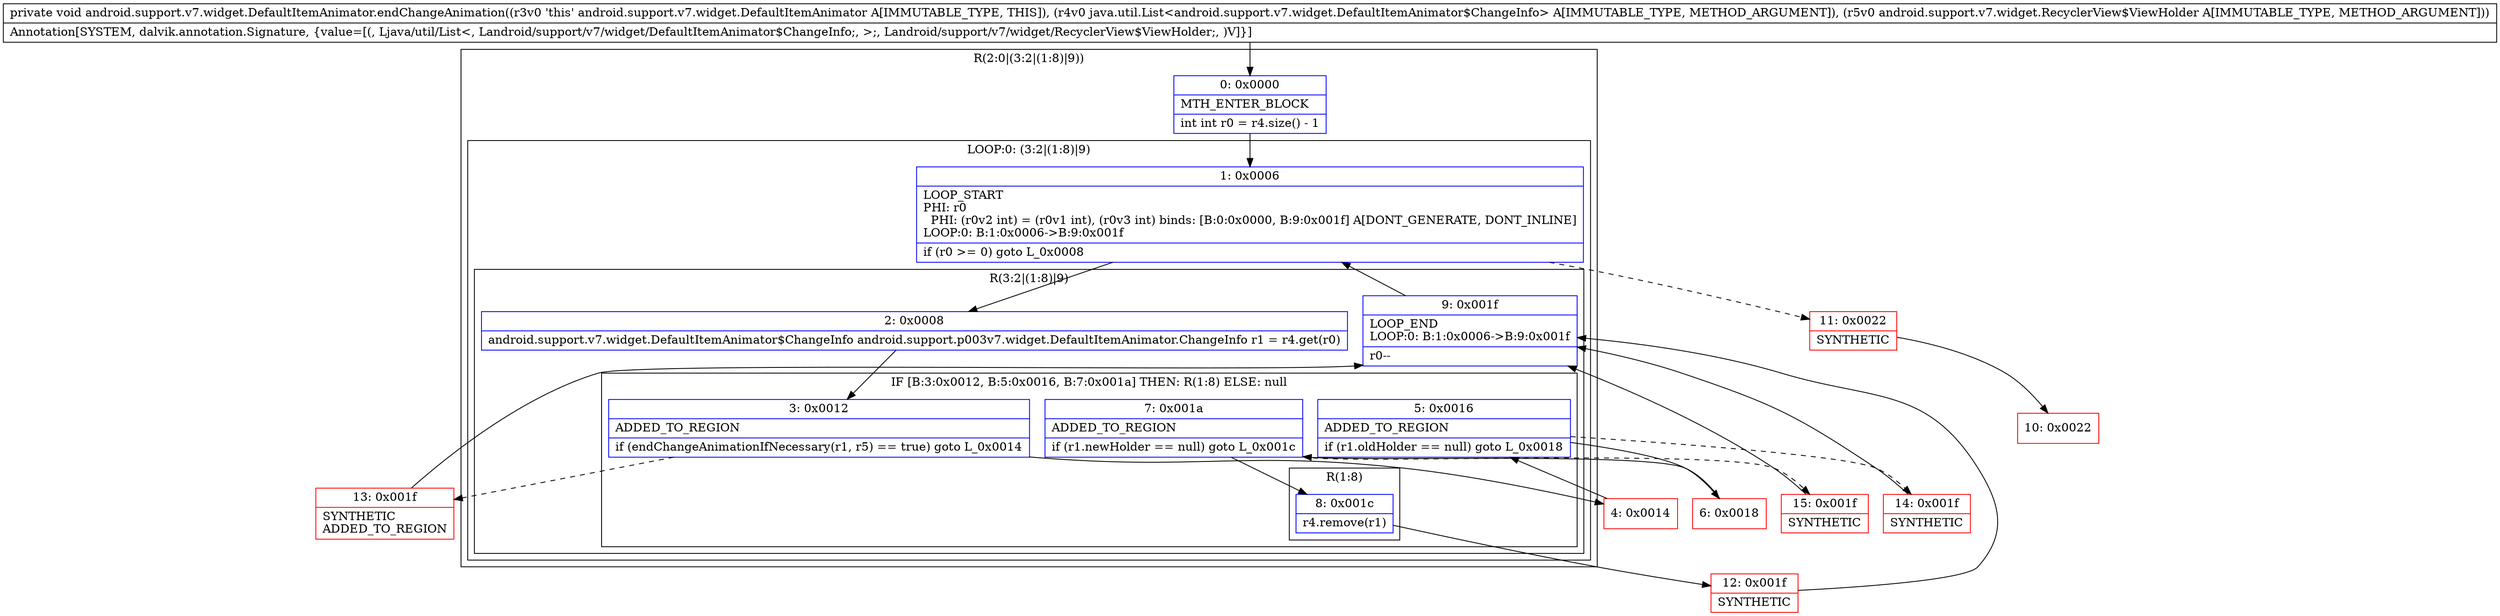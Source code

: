 digraph "CFG forandroid.support.v7.widget.DefaultItemAnimator.endChangeAnimation(Ljava\/util\/List;Landroid\/support\/v7\/widget\/RecyclerView$ViewHolder;)V" {
subgraph cluster_Region_1566499759 {
label = "R(2:0|(3:2|(1:8)|9))";
node [shape=record,color=blue];
Node_0 [shape=record,label="{0\:\ 0x0000|MTH_ENTER_BLOCK\l|int int r0 = r4.size() \- 1\l}"];
subgraph cluster_LoopRegion_1369079566 {
label = "LOOP:0: (3:2|(1:8)|9)";
node [shape=record,color=blue];
Node_1 [shape=record,label="{1\:\ 0x0006|LOOP_START\lPHI: r0 \l  PHI: (r0v2 int) = (r0v1 int), (r0v3 int) binds: [B:0:0x0000, B:9:0x001f] A[DONT_GENERATE, DONT_INLINE]\lLOOP:0: B:1:0x0006\-\>B:9:0x001f\l|if (r0 \>= 0) goto L_0x0008\l}"];
subgraph cluster_Region_1195367733 {
label = "R(3:2|(1:8)|9)";
node [shape=record,color=blue];
Node_2 [shape=record,label="{2\:\ 0x0008|android.support.v7.widget.DefaultItemAnimator$ChangeInfo android.support.p003v7.widget.DefaultItemAnimator.ChangeInfo r1 = r4.get(r0)\l}"];
subgraph cluster_IfRegion_686148936 {
label = "IF [B:3:0x0012, B:5:0x0016, B:7:0x001a] THEN: R(1:8) ELSE: null";
node [shape=record,color=blue];
Node_3 [shape=record,label="{3\:\ 0x0012|ADDED_TO_REGION\l|if (endChangeAnimationIfNecessary(r1, r5) == true) goto L_0x0014\l}"];
Node_5 [shape=record,label="{5\:\ 0x0016|ADDED_TO_REGION\l|if (r1.oldHolder == null) goto L_0x0018\l}"];
Node_7 [shape=record,label="{7\:\ 0x001a|ADDED_TO_REGION\l|if (r1.newHolder == null) goto L_0x001c\l}"];
subgraph cluster_Region_34345056 {
label = "R(1:8)";
node [shape=record,color=blue];
Node_8 [shape=record,label="{8\:\ 0x001c|r4.remove(r1)\l}"];
}
}
Node_9 [shape=record,label="{9\:\ 0x001f|LOOP_END\lLOOP:0: B:1:0x0006\-\>B:9:0x001f\l|r0\-\-\l}"];
}
}
}
Node_4 [shape=record,color=red,label="{4\:\ 0x0014}"];
Node_6 [shape=record,color=red,label="{6\:\ 0x0018}"];
Node_10 [shape=record,color=red,label="{10\:\ 0x0022}"];
Node_11 [shape=record,color=red,label="{11\:\ 0x0022|SYNTHETIC\l}"];
Node_12 [shape=record,color=red,label="{12\:\ 0x001f|SYNTHETIC\l}"];
Node_13 [shape=record,color=red,label="{13\:\ 0x001f|SYNTHETIC\lADDED_TO_REGION\l}"];
Node_14 [shape=record,color=red,label="{14\:\ 0x001f|SYNTHETIC\l}"];
Node_15 [shape=record,color=red,label="{15\:\ 0x001f|SYNTHETIC\l}"];
MethodNode[shape=record,label="{private void android.support.v7.widget.DefaultItemAnimator.endChangeAnimation((r3v0 'this' android.support.v7.widget.DefaultItemAnimator A[IMMUTABLE_TYPE, THIS]), (r4v0 java.util.List\<android.support.v7.widget.DefaultItemAnimator$ChangeInfo\> A[IMMUTABLE_TYPE, METHOD_ARGUMENT]), (r5v0 android.support.v7.widget.RecyclerView$ViewHolder A[IMMUTABLE_TYPE, METHOD_ARGUMENT]))  | Annotation[SYSTEM, dalvik.annotation.Signature, \{value=[(, Ljava\/util\/List\<, Landroid\/support\/v7\/widget\/DefaultItemAnimator$ChangeInfo;, \>;, Landroid\/support\/v7\/widget\/RecyclerView$ViewHolder;, )V]\}]\l}"];
MethodNode -> Node_0;
Node_0 -> Node_1;
Node_1 -> Node_2;
Node_1 -> Node_11[style=dashed];
Node_2 -> Node_3;
Node_3 -> Node_4;
Node_3 -> Node_13[style=dashed];
Node_5 -> Node_6;
Node_5 -> Node_14[style=dashed];
Node_7 -> Node_8;
Node_7 -> Node_15[style=dashed];
Node_8 -> Node_12;
Node_9 -> Node_1;
Node_4 -> Node_5;
Node_6 -> Node_7;
Node_11 -> Node_10;
Node_12 -> Node_9;
Node_13 -> Node_9;
Node_14 -> Node_9;
Node_15 -> Node_9;
}


